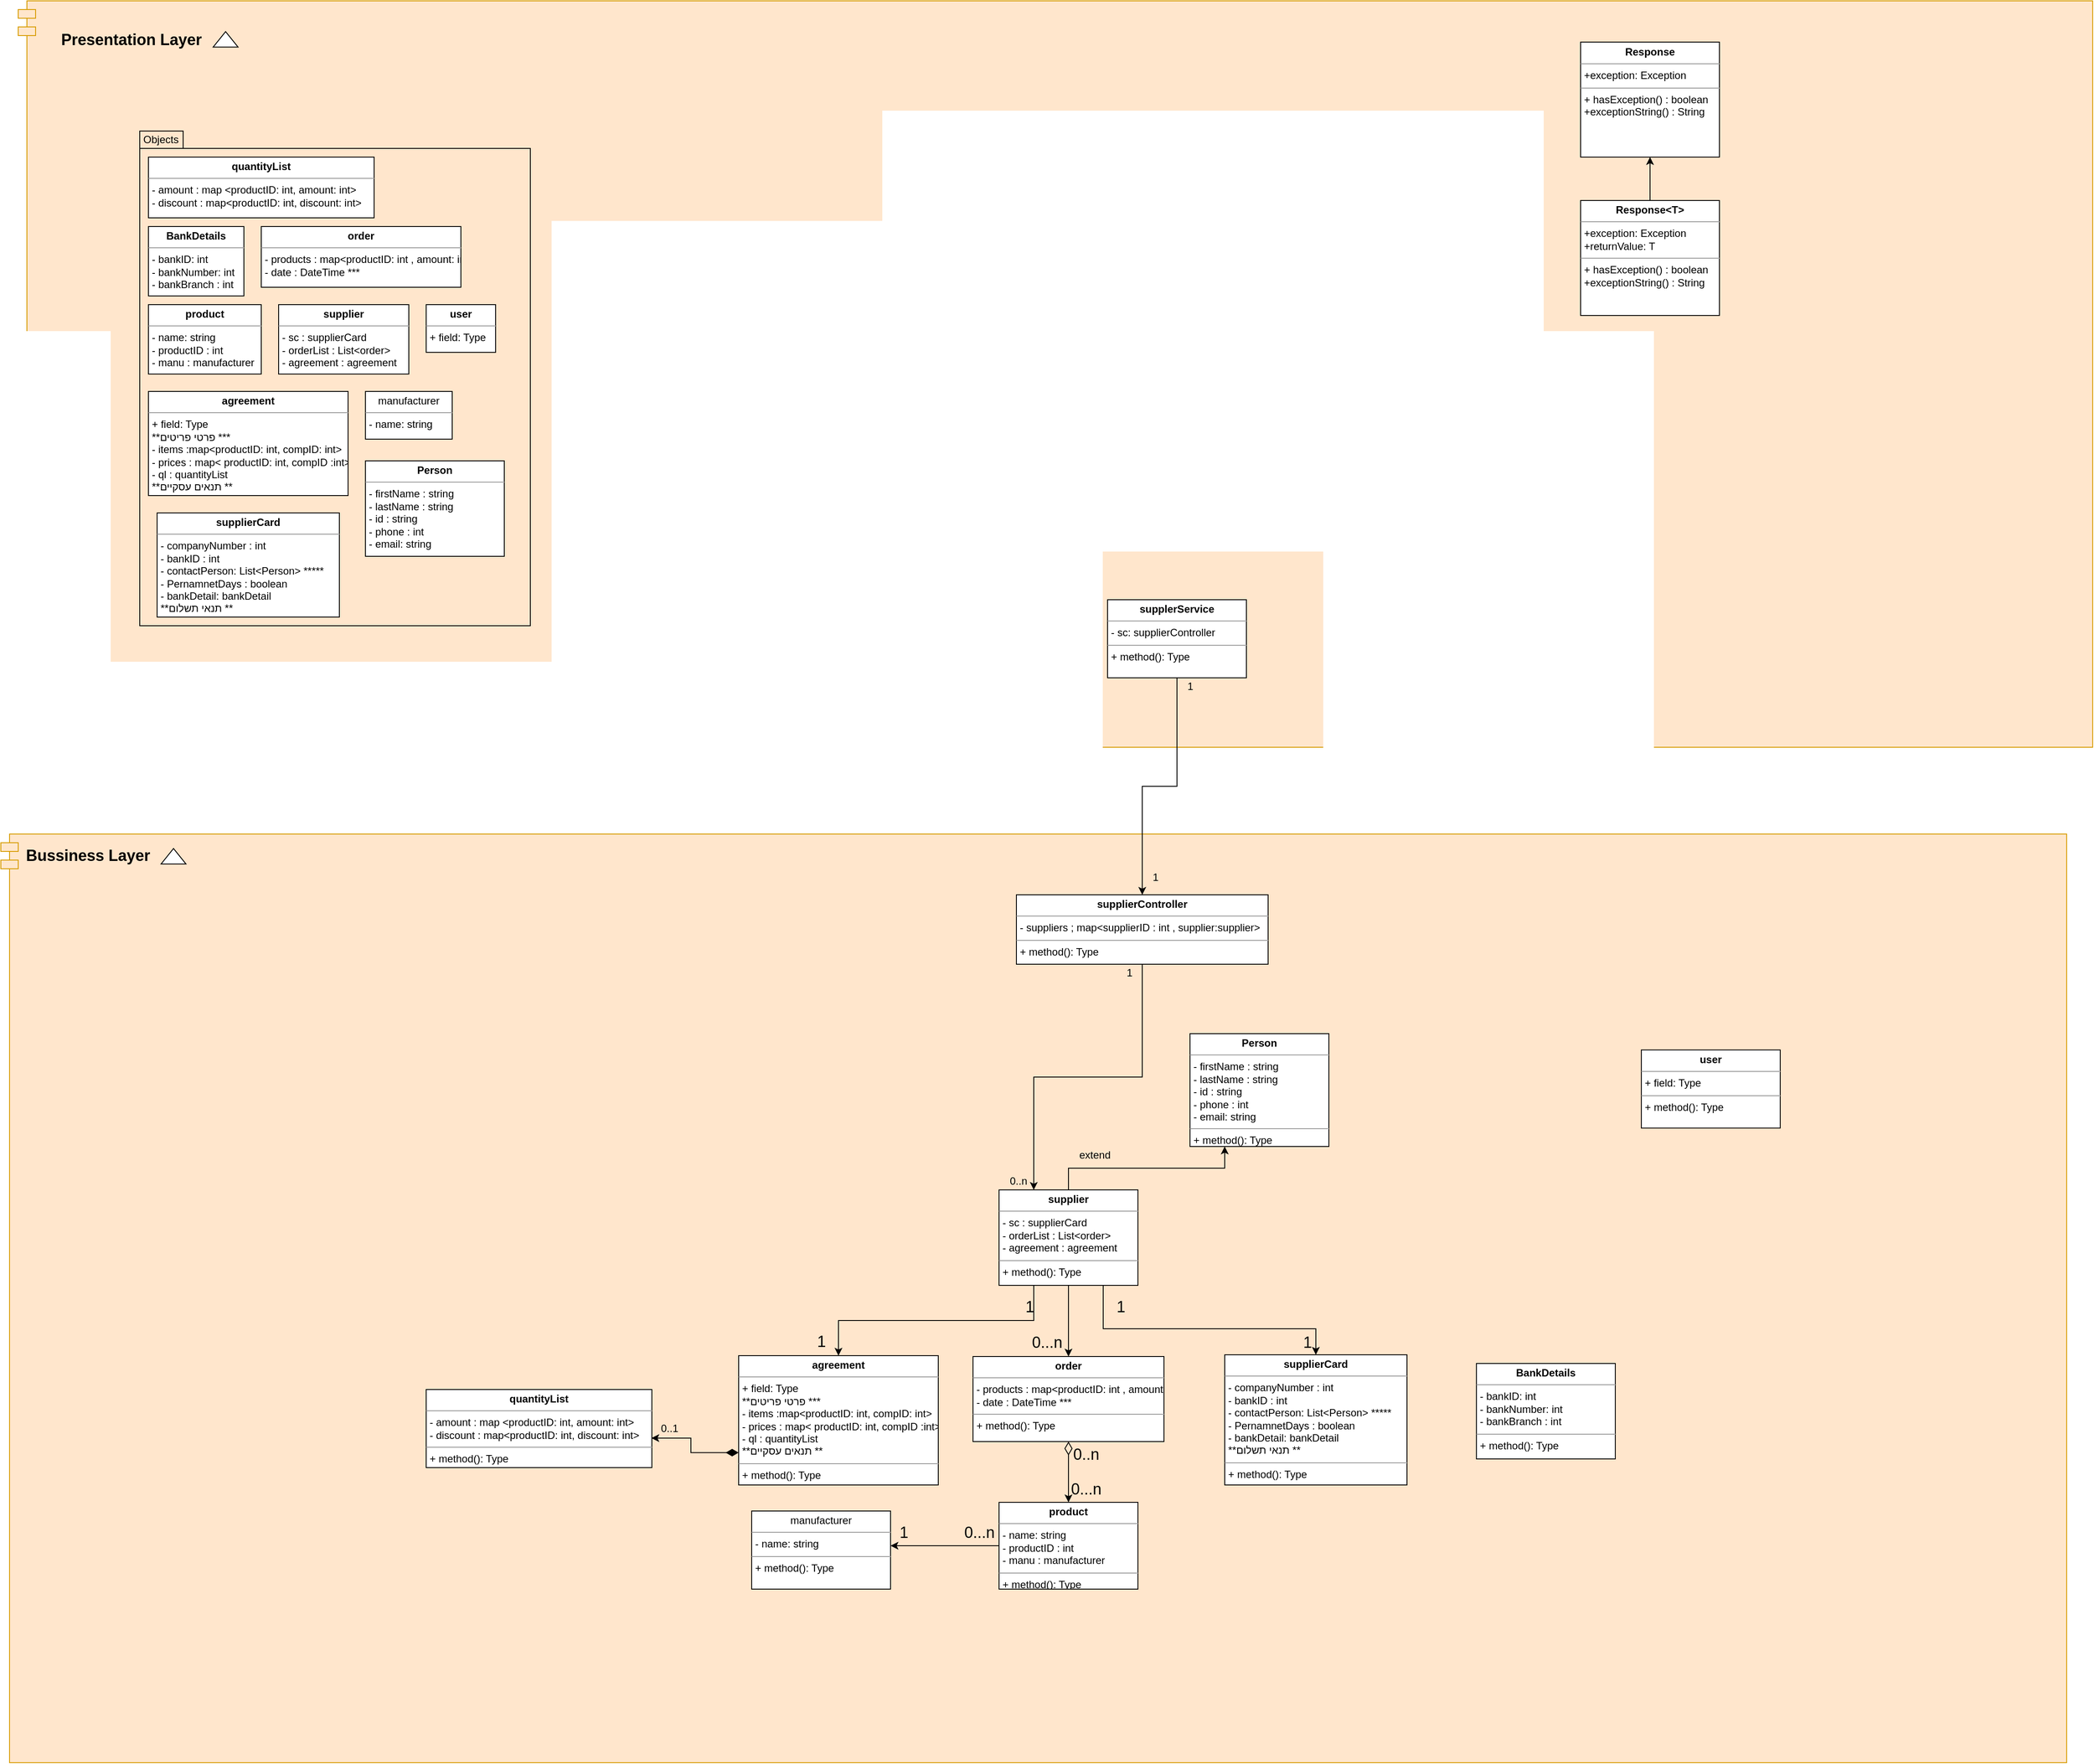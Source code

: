 <mxfile version="14.4.9" type="google"><diagram id="5DZ28-JcgLPuiW7XqvPN" name="Page-1"><mxGraphModel dx="3978" dy="1748" grid="1" gridSize="10" guides="1" tooltips="1" connect="1" arrows="1" fold="1" page="1" pageScale="1" pageWidth="850" pageHeight="1100" math="0" shadow="0"><root><mxCell id="0"/><mxCell id="1" parent="0"/><mxCell id="8I2APaT-NHxuBVdp1NNs-26" value="" style="shape=module;align=left;spacingLeft=20;align=center;verticalAlign=top;fillColor=#ffe6cc;strokeColor=#d79b00;" parent="1" vertex="1"><mxGeometry x="-760" y="50" width="2390" height="860" as="geometry"/></mxCell><mxCell id="8I2APaT-NHxuBVdp1NNs-28" value="" style="shape=module;align=left;spacingLeft=20;align=center;verticalAlign=top;fillColor=#ffe6cc;strokeColor=#d79b00;" parent="1" vertex="1"><mxGeometry x="-780" y="1010" width="2380" height="1070" as="geometry"/></mxCell><mxCell id="8I2APaT-NHxuBVdp1NNs-29" value="&lt;b&gt;Presentation Layer&lt;/b&gt;" style="text;html=1;align=center;verticalAlign=middle;resizable=0;points=[];autosize=1;fontSize=18;" parent="1" vertex="1"><mxGeometry x="-720" y="80" width="180" height="30" as="geometry"/></mxCell><mxCell id="8I2APaT-NHxuBVdp1NNs-30" value="" style="triangle;whiteSpace=wrap;html=1;align=left;rotation=-90;" parent="1" vertex="1"><mxGeometry x="-530" y="80" width="17.82" height="28.75" as="geometry"/></mxCell><mxCell id="8I2APaT-NHxuBVdp1NNs-38" value="&lt;p style=&quot;margin: 0px ; margin-top: 4px ; text-align: center&quot;&gt;&lt;b&gt;user&lt;/b&gt;&lt;/p&gt;&lt;hr size=&quot;1&quot;&gt;&lt;p style=&quot;margin: 0px ; margin-left: 4px&quot;&gt;+ field: Type&lt;/p&gt;&lt;hr size=&quot;1&quot;&gt;&lt;p style=&quot;margin: 0px ; margin-left: 4px&quot;&gt;+ method(): Type&lt;/p&gt;" style="verticalAlign=top;align=left;overflow=fill;fontSize=12;fontFamily=Helvetica;html=1;fillColor=#ffffff;gradientColor=none;" parent="1" vertex="1"><mxGeometry x="1110" y="1258.75" width="160" height="90" as="geometry"/></mxCell><mxCell id="8I2APaT-NHxuBVdp1NNs-42" value="&lt;b&gt;Bussiness Layer&lt;/b&gt;" style="text;html=1;align=center;verticalAlign=middle;resizable=0;points=[];autosize=1;fontSize=18;" parent="1" vertex="1"><mxGeometry x="-760" y="1020" width="160" height="30" as="geometry"/></mxCell><mxCell id="8I2APaT-NHxuBVdp1NNs-43" value="" style="triangle;whiteSpace=wrap;html=1;align=left;rotation=-90;" parent="1" vertex="1"><mxGeometry x="-590" y="1021.25" width="17.82" height="28.75" as="geometry"/></mxCell><mxCell id="2vMauLykuVENWcKuwkw2-31" style="edgeStyle=orthogonalEdgeStyle;rounded=0;orthogonalLoop=1;jettySize=auto;html=1;exitX=0.5;exitY=1;exitDx=0;exitDy=0;" edge="1" parent="1" source="8I2APaT-NHxuBVdp1NNs-63" target="2vMauLykuVENWcKuwkw2-26"><mxGeometry relative="1" as="geometry"/></mxCell><mxCell id="8I2APaT-NHxuBVdp1NNs-63" value="&lt;p style=&quot;margin: 0px ; margin-top: 4px ; text-align: center&quot;&gt;&lt;b&gt;supplerService&lt;/b&gt;&lt;/p&gt;&lt;hr size=&quot;1&quot;&gt;&lt;p style=&quot;margin: 0px ; margin-left: 4px&quot;&gt;- sc: supplierController&lt;/p&gt;&lt;hr size=&quot;1&quot;&gt;&lt;p style=&quot;margin: 0px ; margin-left: 4px&quot;&gt;+ method(): Type&lt;/p&gt;" style="verticalAlign=top;align=left;overflow=fill;fontSize=12;fontFamily=Helvetica;html=1;fillColor=#ffffff;gradientColor=none;" parent="1" vertex="1"><mxGeometry x="495" y="740" width="160" height="90" as="geometry"/></mxCell><mxCell id="bjFKedlDUR4KH2Bk4ZRp-1" value="&lt;p style=&quot;margin: 0px ; margin-top: 4px ; text-align: center&quot;&gt;&lt;b&gt;Person&lt;/b&gt;&lt;/p&gt;&lt;hr size=&quot;1&quot;&gt;&lt;p style=&quot;margin: 0px ; margin-left: 4px&quot;&gt;- firstName : string&lt;/p&gt;&lt;p style=&quot;margin: 0px ; margin-left: 4px&quot;&gt;- lastName : string&lt;/p&gt;&lt;p style=&quot;margin: 0px ; margin-left: 4px&quot;&gt;- id : string&lt;/p&gt;&lt;p style=&quot;margin: 0px ; margin-left: 4px&quot;&gt;- phone : int&lt;/p&gt;&lt;p style=&quot;margin: 0px ; margin-left: 4px&quot;&gt;- email: string&lt;/p&gt;&lt;hr size=&quot;1&quot;&gt;&lt;p style=&quot;margin: 0px ; margin-left: 4px&quot;&gt;+ method(): Type&lt;/p&gt;" style="verticalAlign=top;align=left;overflow=fill;fontSize=12;fontFamily=Helvetica;html=1;" parent="1" vertex="1"><mxGeometry x="590" y="1240" width="160" height="130" as="geometry"/></mxCell><mxCell id="bjFKedlDUR4KH2Bk4ZRp-8" style="edgeStyle=orthogonalEdgeStyle;rounded=0;orthogonalLoop=1;jettySize=auto;html=1;exitX=0.5;exitY=0;exitDx=0;exitDy=0;entryX=0.25;entryY=1;entryDx=0;entryDy=0;" parent="1" source="8I2APaT-NHxuBVdp1NNs-34" target="bjFKedlDUR4KH2Bk4ZRp-1" edge="1"><mxGeometry relative="1" as="geometry"/></mxCell><mxCell id="bjFKedlDUR4KH2Bk4ZRp-9" value="extend" style="text;html=1;align=center;verticalAlign=middle;resizable=0;points=[];autosize=1;" parent="1" vertex="1"><mxGeometry x="455" y="1370" width="50" height="20" as="geometry"/></mxCell><mxCell id="bjFKedlDUR4KH2Bk4ZRp-20" value="&lt;p style=&quot;margin: 0px ; margin-top: 4px ; text-align: center&quot;&gt;&lt;b&gt;quantityList&lt;/b&gt;&lt;/p&gt;&lt;hr size=&quot;1&quot;&gt;&lt;p style=&quot;margin: 0px ; margin-left: 4px&quot;&gt;- amount : map &amp;lt;productID: int, amount: int&amp;gt;&lt;/p&gt;&lt;p style=&quot;margin: 0px ; margin-left: 4px&quot;&gt;- discount : map&amp;lt;productID: int, discount: int&amp;gt;&lt;/p&gt;&lt;hr size=&quot;1&quot;&gt;&lt;p style=&quot;margin: 0px ; margin-left: 4px&quot;&gt;+ method(): Type&lt;/p&gt;" style="verticalAlign=top;align=left;overflow=fill;fontSize=12;fontFamily=Helvetica;html=1;" parent="1" vertex="1"><mxGeometry x="-290" y="1650" width="260" height="90" as="geometry"/></mxCell><mxCell id="bjFKedlDUR4KH2Bk4ZRp-21" style="edgeStyle=orthogonalEdgeStyle;rounded=0;orthogonalLoop=1;jettySize=auto;html=1;exitX=0;exitY=0.75;exitDx=0;exitDy=0;entryX=0.998;entryY=0.622;entryDx=0;entryDy=0;entryPerimeter=0;startArrow=diamondThin;startFill=1;startSize=12;" parent="1" source="8I2APaT-NHxuBVdp1NNs-35" target="bjFKedlDUR4KH2Bk4ZRp-20" edge="1"><mxGeometry relative="1" as="geometry"/></mxCell><mxCell id="bjFKedlDUR4KH2Bk4ZRp-22" value="0..1" style="text;html=1;align=center;verticalAlign=middle;resizable=0;points=[];autosize=1;" parent="1" vertex="1"><mxGeometry x="-30" y="1685" width="40" height="20" as="geometry"/></mxCell><mxCell id="bjFKedlDUR4KH2Bk4ZRp-24" value="&lt;p style=&quot;margin: 0px ; margin-top: 4px ; text-align: center&quot;&gt;&lt;b&gt;BankDetails&lt;/b&gt;&lt;/p&gt;&lt;hr size=&quot;1&quot;&gt;&lt;p style=&quot;margin: 0px ; margin-left: 4px&quot;&gt;- bankID: int&lt;/p&gt;&lt;p style=&quot;margin: 0px ; margin-left: 4px&quot;&gt;- bankNumber: int&lt;/p&gt;&lt;p style=&quot;margin: 0px ; margin-left: 4px&quot;&gt;- bankBranch : int&lt;/p&gt;&lt;hr size=&quot;1&quot;&gt;&lt;p style=&quot;margin: 0px ; margin-left: 4px&quot;&gt;+ method(): Type&lt;/p&gt;" style="verticalAlign=top;align=left;overflow=fill;fontSize=12;fontFamily=Helvetica;html=1;" parent="1" vertex="1"><mxGeometry x="920" y="1620" width="160" height="110" as="geometry"/></mxCell><mxCell id="bjFKedlDUR4KH2Bk4ZRp-19" style="edgeStyle=orthogonalEdgeStyle;rounded=0;orthogonalLoop=1;jettySize=auto;html=1;exitX=0.25;exitY=1;exitDx=0;exitDy=0;" parent="1" source="8I2APaT-NHxuBVdp1NNs-34" target="8I2APaT-NHxuBVdp1NNs-35" edge="1"><mxGeometry x="90" y="1420" as="geometry"/></mxCell><mxCell id="8I2APaT-NHxuBVdp1NNs-34" value="&lt;p style=&quot;margin: 0px ; margin-top: 4px ; text-align: center&quot;&gt;&lt;b&gt;supplier&lt;/b&gt;&lt;/p&gt;&lt;hr size=&quot;1&quot;&gt;&lt;p style=&quot;margin: 0px ; margin-left: 4px&quot;&gt;- sc : supplierCard&lt;/p&gt;&lt;p style=&quot;margin: 0px ; margin-left: 4px&quot;&gt;- orderList : List&amp;lt;order&amp;gt;&lt;/p&gt;&lt;p style=&quot;margin: 0px ; margin-left: 4px&quot;&gt;- agreement : agreement&lt;/p&gt;&lt;hr size=&quot;1&quot;&gt;&lt;p style=&quot;margin: 0px ; margin-left: 4px&quot;&gt;+ method(): Type&lt;/p&gt;" style="verticalAlign=top;align=left;overflow=fill;fontSize=12;fontFamily=Helvetica;html=1;fillColor=#ffffff;gradientColor=none;" parent="1" vertex="1"><mxGeometry x="370" y="1420" width="160" height="110" as="geometry"/></mxCell><mxCell id="8I2APaT-NHxuBVdp1NNs-35" value="&lt;p style=&quot;margin: 0px ; margin-top: 4px ; text-align: center&quot;&gt;&lt;b&gt;agreement&lt;/b&gt;&lt;/p&gt;&lt;hr size=&quot;1&quot;&gt;&lt;p style=&quot;margin: 0px ; margin-left: 4px&quot;&gt;+ field: Type&lt;/p&gt;&lt;p style=&quot;margin: 0px ; margin-left: 4px&quot;&gt;**פרטי פריטים ***&lt;/p&gt;&lt;p style=&quot;margin: 0px ; margin-left: 4px&quot;&gt;- items :map&amp;lt;productID: int, compID: int&amp;gt;&lt;/p&gt;&lt;p style=&quot;margin: 0px ; margin-left: 4px&quot;&gt;- prices : map&amp;lt; productID: int, compID :int&amp;gt;&lt;/p&gt;&lt;p style=&quot;margin: 0px ; margin-left: 4px&quot;&gt;- ql : quantityList&lt;/p&gt;&lt;p style=&quot;margin: 0px ; margin-left: 4px&quot;&gt;**תנאים עסקיים **&lt;/p&gt;&lt;hr size=&quot;1&quot;&gt;&lt;p style=&quot;margin: 0px ; margin-left: 4px&quot;&gt;+ method(): Type&lt;/p&gt;" style="verticalAlign=top;align=left;overflow=fill;fontSize=12;fontFamily=Helvetica;html=1;fillColor=#ffffff;gradientColor=none;" parent="1" vertex="1"><mxGeometry x="70" y="1611" width="230" height="149" as="geometry"/></mxCell><mxCell id="8I2APaT-NHxuBVdp1NNs-36" value="&lt;p style=&quot;margin: 0px ; margin-top: 4px ; text-align: center&quot;&gt;&lt;b&gt;order&lt;/b&gt;&lt;/p&gt;&lt;hr size=&quot;1&quot;&gt;&lt;p style=&quot;margin: 0px ; margin-left: 4px&quot;&gt;- products : map&amp;lt;productID: int , amount: int &amp;gt;&lt;/p&gt;&lt;p style=&quot;margin: 0px ; margin-left: 4px&quot;&gt;- date : DateTime ***&lt;/p&gt;&lt;hr size=&quot;1&quot;&gt;&lt;p style=&quot;margin: 0px ; margin-left: 4px&quot;&gt;+ method(): Type&lt;/p&gt;" style="verticalAlign=top;align=left;overflow=fill;fontSize=12;fontFamily=Helvetica;html=1;fillColor=#ffffff;gradientColor=none;" parent="1" vertex="1"><mxGeometry x="340" y="1612" width="220" height="98" as="geometry"/></mxCell><mxCell id="8I2APaT-NHxuBVdp1NNs-46" style="edgeStyle=orthogonalEdgeStyle;rounded=0;orthogonalLoop=1;jettySize=auto;html=1;exitX=0.5;exitY=1;exitDx=0;exitDy=0;fontSize=18;" parent="1" source="8I2APaT-NHxuBVdp1NNs-34" target="8I2APaT-NHxuBVdp1NNs-36" edge="1"><mxGeometry x="90" y="1420" as="geometry"><Array as="points"><mxPoint x="450" y="1570"/><mxPoint x="450" y="1570"/></Array></mxGeometry></mxCell><mxCell id="8I2APaT-NHxuBVdp1NNs-37" value="&lt;p style=&quot;margin: 0px ; margin-top: 4px ; text-align: center&quot;&gt;&lt;b&gt;product&lt;/b&gt;&lt;/p&gt;&lt;hr size=&quot;1&quot;&gt;&lt;p style=&quot;margin: 0px ; margin-left: 4px&quot;&gt;- name: string&lt;/p&gt;&lt;p style=&quot;margin: 0px ; margin-left: 4px&quot;&gt;- productID : int&lt;/p&gt;&lt;p style=&quot;margin: 0px ; margin-left: 4px&quot;&gt;- manu : manufacturer&lt;/p&gt;&lt;hr size=&quot;1&quot;&gt;&lt;p style=&quot;margin: 0px ; margin-left: 4px&quot;&gt;+ method(): Type&lt;/p&gt;" style="verticalAlign=top;align=left;overflow=fill;fontSize=12;fontFamily=Helvetica;html=1;fillColor=#ffffff;gradientColor=none;" parent="1" vertex="1"><mxGeometry x="370" y="1780" width="160" height="100" as="geometry"/></mxCell><mxCell id="8I2APaT-NHxuBVdp1NNs-47" style="edgeStyle=orthogonalEdgeStyle;rounded=0;orthogonalLoop=1;jettySize=auto;html=1;exitX=0.5;exitY=1;exitDx=0;exitDy=0;fontSize=18;startArrow=diamondThin;startFill=0;startSize=13;" parent="1" source="8I2APaT-NHxuBVdp1NNs-36" target="8I2APaT-NHxuBVdp1NNs-37" edge="1"><mxGeometry x="90" y="1420" as="geometry"/></mxCell><mxCell id="8I2APaT-NHxuBVdp1NNs-39" value="&lt;p style=&quot;margin: 0px ; margin-top: 4px ; text-align: center&quot;&gt;&lt;b&gt;supplierCard&lt;/b&gt;&lt;/p&gt;&lt;hr size=&quot;1&quot;&gt;&lt;p style=&quot;margin: 0px ; margin-left: 4px&quot;&gt;&lt;span&gt;- companyNumber : int&lt;/span&gt;&lt;br&gt;&lt;/p&gt;&lt;p style=&quot;margin: 0px ; margin-left: 4px&quot;&gt;- bankID : int&lt;/p&gt;&lt;p style=&quot;margin: 0px ; margin-left: 4px&quot;&gt;- contactPerson: List&amp;lt;Person&amp;gt; *****&lt;/p&gt;&lt;p style=&quot;margin: 0px ; margin-left: 4px&quot;&gt;- PernamnetDays : boolean&lt;/p&gt;&lt;p style=&quot;margin: 0px ; margin-left: 4px&quot;&gt;- bankDetail: bankDetail&lt;/p&gt;&lt;p style=&quot;margin: 0px ; margin-left: 4px&quot;&gt;**תנאי תשלום **&lt;/p&gt;&lt;hr size=&quot;1&quot;&gt;&lt;p style=&quot;margin: 0px ; margin-left: 4px&quot;&gt;+ method(): Type&lt;/p&gt;" style="verticalAlign=top;align=left;overflow=fill;fontSize=12;fontFamily=Helvetica;html=1;fillColor=#ffffff;gradientColor=none;" parent="1" vertex="1"><mxGeometry x="630" y="1610" width="210" height="150" as="geometry"/></mxCell><mxCell id="8I2APaT-NHxuBVdp1NNs-51" style="edgeStyle=orthogonalEdgeStyle;rounded=0;orthogonalLoop=1;jettySize=auto;html=1;exitX=0.75;exitY=1;exitDx=0;exitDy=0;fontSize=18;" parent="1" source="8I2APaT-NHxuBVdp1NNs-34" target="8I2APaT-NHxuBVdp1NNs-39" edge="1"><mxGeometry x="90" y="1420" as="geometry"><Array as="points"><mxPoint x="490" y="1580"/><mxPoint x="735" y="1580"/></Array></mxGeometry></mxCell><mxCell id="8I2APaT-NHxuBVdp1NNs-48" value="&lt;p style=&quot;margin: 0px ; margin-top: 4px ; text-align: center&quot;&gt;manufacturer&lt;/p&gt;&lt;hr size=&quot;1&quot;&gt;&lt;p style=&quot;margin: 0px ; margin-left: 4px&quot;&gt;- name: string&lt;/p&gt;&lt;hr size=&quot;1&quot;&gt;&lt;p style=&quot;margin: 0px ; margin-left: 4px&quot;&gt;+ method(): Type&lt;/p&gt;" style="verticalAlign=top;align=left;overflow=fill;fontSize=12;fontFamily=Helvetica;html=1;fillColor=#ffffff;gradientColor=none;" parent="1" vertex="1"><mxGeometry x="85" y="1790" width="160" height="90" as="geometry"/></mxCell><mxCell id="8I2APaT-NHxuBVdp1NNs-49" style="edgeStyle=orthogonalEdgeStyle;rounded=0;orthogonalLoop=1;jettySize=auto;html=1;exitX=0;exitY=0.5;exitDx=0;exitDy=0;fontSize=18;" parent="1" source="8I2APaT-NHxuBVdp1NNs-37" target="8I2APaT-NHxuBVdp1NNs-48" edge="1"><mxGeometry x="90" y="1420" as="geometry"><Array as="points"><mxPoint x="290" y="1830"/><mxPoint x="290" y="1830"/></Array></mxGeometry></mxCell><mxCell id="8I2APaT-NHxuBVdp1NNs-53" value="1" style="text;html=1;align=center;verticalAlign=middle;resizable=0;points=[];autosize=1;fontSize=18;" parent="1" vertex="1"><mxGeometry x="390" y="1540" width="30" height="30" as="geometry"/></mxCell><mxCell id="8I2APaT-NHxuBVdp1NNs-54" value="1" style="text;html=1;align=center;verticalAlign=middle;resizable=0;points=[];autosize=1;fontSize=18;" parent="1" vertex="1"><mxGeometry x="150" y="1580" width="30" height="30" as="geometry"/></mxCell><mxCell id="8I2APaT-NHxuBVdp1NNs-55" value="1" style="text;html=1;align=center;verticalAlign=middle;resizable=0;points=[];autosize=1;fontSize=18;" parent="1" vertex="1"><mxGeometry x="495" y="1540" width="30" height="30" as="geometry"/></mxCell><mxCell id="8I2APaT-NHxuBVdp1NNs-56" value="1" style="text;html=1;align=center;verticalAlign=middle;resizable=0;points=[];autosize=1;fontSize=18;" parent="1" vertex="1"><mxGeometry x="710" y="1581" width="30" height="30" as="geometry"/></mxCell><mxCell id="8I2APaT-NHxuBVdp1NNs-57" value="0..n" style="text;html=1;align=center;verticalAlign=middle;resizable=0;points=[];autosize=1;fontSize=18;" parent="1" vertex="1"><mxGeometry x="445" y="1710" width="50" height="30" as="geometry"/></mxCell><mxCell id="8I2APaT-NHxuBVdp1NNs-58" value="1" style="text;html=1;align=center;verticalAlign=middle;resizable=0;points=[];autosize=1;fontSize=18;" parent="1" vertex="1"><mxGeometry x="245" y="1800" width="30" height="30" as="geometry"/></mxCell><mxCell id="8I2APaT-NHxuBVdp1NNs-59" value="0...n" style="text;html=1;align=center;verticalAlign=middle;resizable=0;points=[];autosize=1;fontSize=18;" parent="1" vertex="1"><mxGeometry x="445" y="1750" width="50" height="30" as="geometry"/></mxCell><mxCell id="8I2APaT-NHxuBVdp1NNs-60" value="0...n" style="text;html=1;align=center;verticalAlign=middle;resizable=0;points=[];autosize=1;fontSize=18;" parent="1" vertex="1"><mxGeometry x="400" y="1581" width="50" height="30" as="geometry"/></mxCell><mxCell id="8I2APaT-NHxuBVdp1NNs-62" value="0...n" style="text;html=1;align=center;verticalAlign=middle;resizable=0;points=[];autosize=1;fontSize=18;" parent="1" vertex="1"><mxGeometry x="322" y="1800" width="50" height="30" as="geometry"/></mxCell><mxCell id="2vMauLykuVENWcKuwkw2-12" value="&lt;p style=&quot;margin: 0px ; margin-top: 4px ; text-align: center&quot;&gt;&lt;b&gt;user&lt;/b&gt;&lt;/p&gt;&lt;hr size=&quot;1&quot;&gt;&lt;p style=&quot;margin: 0px ; margin-left: 4px&quot;&gt;+ field: Type&lt;/p&gt;&lt;p style=&quot;margin: 0px ; margin-left: 4px&quot;&gt;&lt;br&gt;&lt;/p&gt;" style="verticalAlign=top;align=left;overflow=fill;fontSize=12;fontFamily=Helvetica;html=1;fillColor=#ffffff;gradientColor=none;" vertex="1" parent="1"><mxGeometry x="-290" y="400" width="80" height="55" as="geometry"/></mxCell><mxCell id="2vMauLykuVENWcKuwkw2-13" value="&lt;p style=&quot;margin: 0px ; margin-top: 4px ; text-align: center&quot;&gt;&lt;b&gt;Person&lt;/b&gt;&lt;/p&gt;&lt;hr size=&quot;1&quot;&gt;&lt;p style=&quot;margin: 0px ; margin-left: 4px&quot;&gt;- firstName : string&lt;/p&gt;&lt;p style=&quot;margin: 0px ; margin-left: 4px&quot;&gt;- lastName : string&lt;/p&gt;&lt;p style=&quot;margin: 0px ; margin-left: 4px&quot;&gt;- id : string&lt;/p&gt;&lt;p style=&quot;margin: 0px ; margin-left: 4px&quot;&gt;- phone : int&lt;/p&gt;&lt;p style=&quot;margin: 0px ; margin-left: 4px&quot;&gt;- email: string&lt;/p&gt;" style="verticalAlign=top;align=left;overflow=fill;fontSize=12;fontFamily=Helvetica;html=1;" vertex="1" parent="1"><mxGeometry x="-360.0" y="580" width="160" height="110" as="geometry"/></mxCell><mxCell id="2vMauLykuVENWcKuwkw2-14" value="&lt;p style=&quot;margin: 0px ; margin-top: 4px ; text-align: center&quot;&gt;&lt;b&gt;quantityList&lt;/b&gt;&lt;/p&gt;&lt;hr size=&quot;1&quot;&gt;&lt;p style=&quot;margin: 0px ; margin-left: 4px&quot;&gt;- amount : map &amp;lt;productID: int, amount: int&amp;gt;&lt;/p&gt;&lt;p style=&quot;margin: 0px ; margin-left: 4px&quot;&gt;- discount : map&amp;lt;productID: int, discount: int&amp;gt;&lt;/p&gt;" style="verticalAlign=top;align=left;overflow=fill;fontSize=12;fontFamily=Helvetica;html=1;" vertex="1" parent="1"><mxGeometry x="-610" y="230" width="260" height="70" as="geometry"/></mxCell><mxCell id="2vMauLykuVENWcKuwkw2-15" value="&lt;p style=&quot;margin: 0px ; margin-top: 4px ; text-align: center&quot;&gt;&lt;b&gt;BankDetails&lt;/b&gt;&lt;/p&gt;&lt;hr size=&quot;1&quot;&gt;&lt;p style=&quot;margin: 0px ; margin-left: 4px&quot;&gt;- bankID: int&lt;/p&gt;&lt;p style=&quot;margin: 0px ; margin-left: 4px&quot;&gt;- bankNumber: int&lt;/p&gt;&lt;p style=&quot;margin: 0px ; margin-left: 4px&quot;&gt;- bankBranch : int&lt;/p&gt;" style="verticalAlign=top;align=left;overflow=fill;fontSize=12;fontFamily=Helvetica;html=1;" vertex="1" parent="1"><mxGeometry x="-610" y="310" width="110" height="80" as="geometry"/></mxCell><mxCell id="2vMauLykuVENWcKuwkw2-16" value="&lt;p style=&quot;margin: 0px ; margin-top: 4px ; text-align: center&quot;&gt;&lt;b&gt;supplier&lt;/b&gt;&lt;/p&gt;&lt;hr size=&quot;1&quot;&gt;&lt;p style=&quot;margin: 0px ; margin-left: 4px&quot;&gt;- sc : supplierCard&lt;/p&gt;&lt;p style=&quot;margin: 0px ; margin-left: 4px&quot;&gt;- orderList : List&amp;lt;order&amp;gt;&lt;/p&gt;&lt;p style=&quot;margin: 0px ; margin-left: 4px&quot;&gt;- agreement : agreement&lt;/p&gt;" style="verticalAlign=top;align=left;overflow=fill;fontSize=12;fontFamily=Helvetica;html=1;fillColor=#ffffff;gradientColor=none;" vertex="1" parent="1"><mxGeometry x="-460" y="400" width="150" height="80" as="geometry"/></mxCell><mxCell id="2vMauLykuVENWcKuwkw2-17" value="&lt;p style=&quot;margin: 0px ; margin-top: 4px ; text-align: center&quot;&gt;&lt;b&gt;agreement&lt;/b&gt;&lt;/p&gt;&lt;hr size=&quot;1&quot;&gt;&lt;p style=&quot;margin: 0px ; margin-left: 4px&quot;&gt;+ field: Type&lt;/p&gt;&lt;p style=&quot;margin: 0px ; margin-left: 4px&quot;&gt;**פרטי פריטים ***&lt;/p&gt;&lt;p style=&quot;margin: 0px ; margin-left: 4px&quot;&gt;- items :map&amp;lt;productID: int, compID: int&amp;gt;&lt;/p&gt;&lt;p style=&quot;margin: 0px ; margin-left: 4px&quot;&gt;- prices : map&amp;lt; productID: int, compID :int&amp;gt;&lt;/p&gt;&lt;p style=&quot;margin: 0px ; margin-left: 4px&quot;&gt;- ql : quantityList&lt;/p&gt;&lt;p style=&quot;margin: 0px ; margin-left: 4px&quot;&gt;**תנאים עסקיים **&lt;/p&gt;" style="verticalAlign=top;align=left;overflow=fill;fontSize=12;fontFamily=Helvetica;html=1;fillColor=#ffffff;gradientColor=none;" vertex="1" parent="1"><mxGeometry x="-610" y="500" width="230" height="120" as="geometry"/></mxCell><mxCell id="2vMauLykuVENWcKuwkw2-18" value="&lt;p style=&quot;margin: 0px ; margin-top: 4px ; text-align: center&quot;&gt;&lt;b&gt;order&lt;/b&gt;&lt;/p&gt;&lt;hr size=&quot;1&quot;&gt;&lt;p style=&quot;margin: 0px ; margin-left: 4px&quot;&gt;- products : map&amp;lt;productID: int , amount: int &amp;gt;&lt;/p&gt;&lt;p style=&quot;margin: 0px ; margin-left: 4px&quot;&gt;- date : DateTime ***&lt;/p&gt;" style="verticalAlign=top;align=left;overflow=fill;fontSize=12;fontFamily=Helvetica;html=1;fillColor=#ffffff;gradientColor=none;" vertex="1" parent="1"><mxGeometry x="-480" y="310" width="230" height="70" as="geometry"/></mxCell><mxCell id="2vMauLykuVENWcKuwkw2-19" value="&lt;p style=&quot;margin: 0px ; margin-top: 4px ; text-align: center&quot;&gt;&lt;b&gt;product&lt;/b&gt;&lt;/p&gt;&lt;hr size=&quot;1&quot;&gt;&lt;p style=&quot;margin: 0px ; margin-left: 4px&quot;&gt;- name: string&lt;/p&gt;&lt;p style=&quot;margin: 0px ; margin-left: 4px&quot;&gt;- productID : int&lt;/p&gt;&lt;p style=&quot;margin: 0px ; margin-left: 4px&quot;&gt;- manu : manufacturer&lt;/p&gt;" style="verticalAlign=top;align=left;overflow=fill;fontSize=12;fontFamily=Helvetica;html=1;fillColor=#ffffff;gradientColor=none;" vertex="1" parent="1"><mxGeometry x="-610" y="400" width="130" height="80" as="geometry"/></mxCell><mxCell id="2vMauLykuVENWcKuwkw2-20" value="&lt;p style=&quot;margin: 0px ; margin-top: 4px ; text-align: center&quot;&gt;&lt;b&gt;supplierCard&lt;/b&gt;&lt;/p&gt;&lt;hr size=&quot;1&quot;&gt;&lt;p style=&quot;margin: 0px ; margin-left: 4px&quot;&gt;&lt;span&gt;- companyNumber : int&lt;/span&gt;&lt;br&gt;&lt;/p&gt;&lt;p style=&quot;margin: 0px ; margin-left: 4px&quot;&gt;- bankID : int&lt;/p&gt;&lt;p style=&quot;margin: 0px ; margin-left: 4px&quot;&gt;- contactPerson: List&amp;lt;Person&amp;gt; *****&lt;/p&gt;&lt;p style=&quot;margin: 0px ; margin-left: 4px&quot;&gt;- PernamnetDays : boolean&lt;/p&gt;&lt;p style=&quot;margin: 0px ; margin-left: 4px&quot;&gt;- bankDetail: bankDetail&lt;/p&gt;&lt;p style=&quot;margin: 0px ; margin-left: 4px&quot;&gt;**תנאי תשלום **&lt;/p&gt;" style="verticalAlign=top;align=left;overflow=fill;fontSize=12;fontFamily=Helvetica;html=1;fillColor=#ffffff;gradientColor=none;" vertex="1" parent="1"><mxGeometry x="-600" y="640" width="210" height="120" as="geometry"/></mxCell><mxCell id="2vMauLykuVENWcKuwkw2-21" value="&lt;p style=&quot;margin: 0px ; margin-top: 4px ; text-align: center&quot;&gt;manufacturer&lt;/p&gt;&lt;hr size=&quot;1&quot;&gt;&lt;p style=&quot;margin: 0px ; margin-left: 4px&quot;&gt;- name: string&lt;/p&gt;" style="verticalAlign=top;align=left;overflow=fill;fontSize=12;fontFamily=Helvetica;html=1;fillColor=#ffffff;gradientColor=none;" vertex="1" parent="1"><mxGeometry x="-360" y="500" width="100" height="55" as="geometry"/></mxCell><mxCell id="Z-zUR4nilL3pv1yBpUHj-7" value="&lt;p style=&quot;margin: 0px ; margin-top: 4px ; text-align: center&quot;&gt;&lt;b&gt;Response&lt;/b&gt;&lt;/p&gt;&lt;hr size=&quot;1&quot;&gt;&lt;p style=&quot;margin: 0px ; margin-left: 4px&quot;&gt;+exception: Exception&lt;br&gt;&lt;/p&gt;&lt;hr size=&quot;1&quot;&gt;&lt;p style=&quot;margin: 0px 0px 0px 4px&quot;&gt;+ hasException() : boolean&lt;/p&gt;&lt;p style=&quot;margin: 0px 0px 0px 4px&quot;&gt;+exceptionString() : String&lt;/p&gt;" style="verticalAlign=top;align=left;overflow=fill;fontSize=12;fontFamily=Helvetica;html=1;fillColor=#ffffff;gradientColor=none;" vertex="1" parent="1"><mxGeometry x="1040" y="97.5" width="160" height="132.5" as="geometry"/></mxCell><mxCell id="Z-zUR4nilL3pv1yBpUHj-9" style="edgeStyle=orthogonalEdgeStyle;rounded=0;orthogonalLoop=1;jettySize=auto;html=1;exitX=0.5;exitY=0;exitDx=0;exitDy=0;" edge="1" parent="1" source="Z-zUR4nilL3pv1yBpUHj-8" target="Z-zUR4nilL3pv1yBpUHj-7"><mxGeometry relative="1" as="geometry"/></mxCell><mxCell id="Z-zUR4nilL3pv1yBpUHj-8" value="&lt;p style=&quot;margin: 0px ; margin-top: 4px ; text-align: center&quot;&gt;&lt;b&gt;Response&amp;lt;T&amp;gt;&lt;/b&gt;&lt;/p&gt;&lt;hr size=&quot;1&quot;&gt;&lt;p style=&quot;margin: 0px ; margin-left: 4px&quot;&gt;+exception: Exception&lt;br&gt;&lt;/p&gt;&lt;p style=&quot;margin: 0px ; margin-left: 4px&quot;&gt;+returnValue: T&lt;/p&gt;&lt;hr size=&quot;1&quot;&gt;&lt;p style=&quot;margin: 0px ; margin-left: 4px&quot;&gt;+ hasException() : boolean&lt;/p&gt;&lt;p style=&quot;margin: 0px ; margin-left: 4px&quot;&gt;+exceptionString() : String&lt;/p&gt;" style="verticalAlign=top;align=left;overflow=fill;fontSize=12;fontFamily=Helvetica;html=1;fillColor=#ffffff;gradientColor=none;" vertex="1" parent="1"><mxGeometry x="1040" y="280" width="160" height="132.5" as="geometry"/></mxCell><mxCell id="2vMauLykuVENWcKuwkw2-24" value="" style="shape=folder;fontStyle=1;spacingTop=10;tabWidth=50;tabHeight=20;tabPosition=left;html=1;fillColor=none;" vertex="1" parent="1"><mxGeometry x="-620" y="200" width="450" height="570" as="geometry"/></mxCell><mxCell id="2vMauLykuVENWcKuwkw2-25" value="Objects" style="text;html=1;align=center;verticalAlign=middle;resizable=0;points=[];autosize=1;" vertex="1" parent="1"><mxGeometry x="-626" y="200" width="60" height="20" as="geometry"/></mxCell><mxCell id="2vMauLykuVENWcKuwkw2-28" style="edgeStyle=orthogonalEdgeStyle;rounded=0;orthogonalLoop=1;jettySize=auto;html=1;exitX=0.5;exitY=1;exitDx=0;exitDy=0;entryX=0.25;entryY=0;entryDx=0;entryDy=0;" edge="1" parent="1" source="2vMauLykuVENWcKuwkw2-26" target="8I2APaT-NHxuBVdp1NNs-34"><mxGeometry relative="1" as="geometry"/></mxCell><mxCell id="2vMauLykuVENWcKuwkw2-26" value="&lt;p style=&quot;margin: 0px ; margin-top: 4px ; text-align: center&quot;&gt;&lt;b&gt;supplierController&lt;/b&gt;&lt;/p&gt;&lt;hr size=&quot;1&quot;&gt;&lt;p style=&quot;margin: 0px ; margin-left: 4px&quot;&gt;- suppliers ; map&amp;lt;supplierID : int , supplier:supplier&amp;gt;&lt;/p&gt;&lt;hr size=&quot;1&quot;&gt;&lt;p style=&quot;margin: 0px ; margin-left: 4px&quot;&gt;+ method(): Type&lt;/p&gt;" style="verticalAlign=top;align=left;overflow=fill;fontSize=12;fontFamily=Helvetica;html=1;" vertex="1" parent="1"><mxGeometry x="390" y="1080" width="290" height="80" as="geometry"/></mxCell><mxCell id="2vMauLykuVENWcKuwkw2-29" value="1" style="text;html=1;align=center;verticalAlign=middle;resizable=0;points=[];autosize=1;" vertex="1" parent="1"><mxGeometry x="510" y="1160" width="20" height="20" as="geometry"/></mxCell><mxCell id="2vMauLykuVENWcKuwkw2-30" value="0..n" style="text;html=1;align=center;verticalAlign=middle;resizable=0;points=[];autosize=1;" vertex="1" parent="1"><mxGeometry x="372" y="1400" width="40" height="20" as="geometry"/></mxCell><mxCell id="2vMauLykuVENWcKuwkw2-32" value="1" style="text;html=1;align=center;verticalAlign=middle;resizable=0;points=[];autosize=1;" vertex="1" parent="1"><mxGeometry x="540" y="1050" width="20" height="20" as="geometry"/></mxCell><mxCell id="2vMauLykuVENWcKuwkw2-33" value="1" style="text;html=1;align=center;verticalAlign=middle;resizable=0;points=[];autosize=1;" vertex="1" parent="1"><mxGeometry x="580" y="830" width="20" height="20" as="geometry"/></mxCell></root></mxGraphModel></diagram></mxfile>